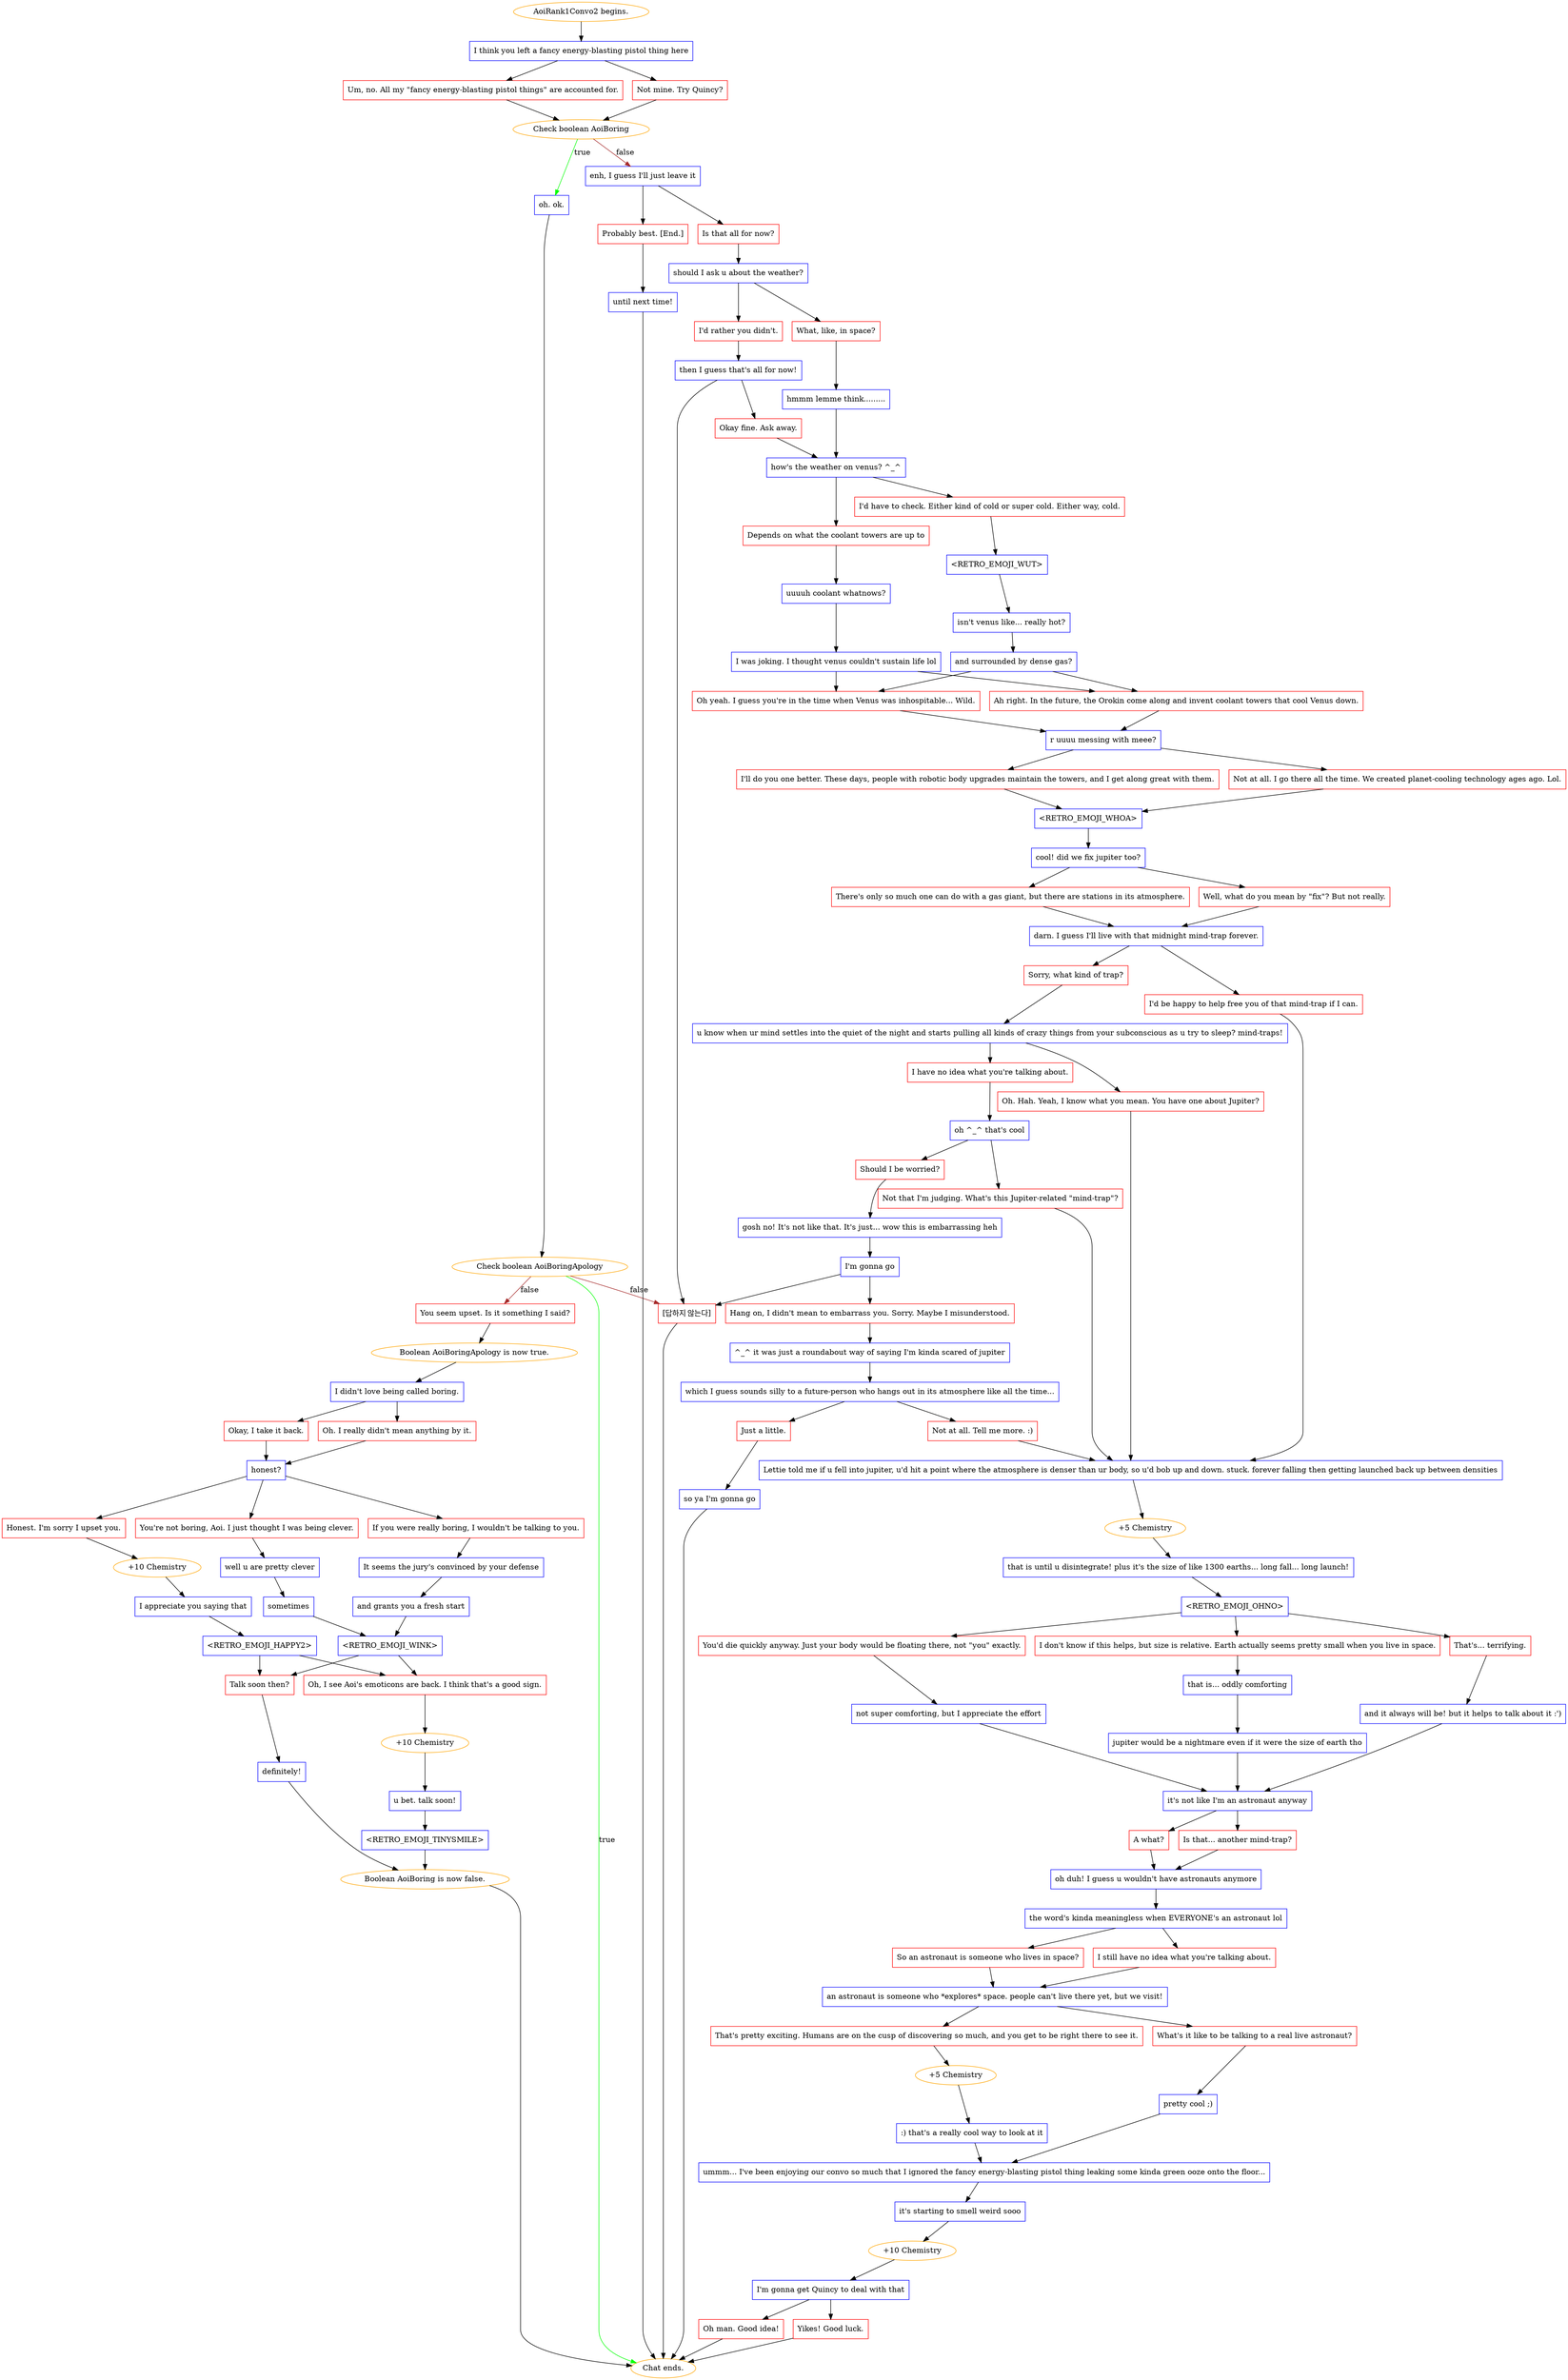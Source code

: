 digraph {
	"AoiRank1Convo2 begins." [color=orange];
		"AoiRank1Convo2 begins." -> j1596102188;
	j1596102188 [label="I think you left a fancy energy-blasting pistol thing here",shape=box,color=blue];
		j1596102188 -> j1207495724;
		j1596102188 -> j1352318826;
	j1207495724 [label="Um, no. All my \"fancy energy-blasting pistol things\" are accounted for.",shape=box,color=red];
		j1207495724 -> j1067247816;
	j1352318826 [label="Not mine. Try Quincy?",shape=box,color=red];
		j1352318826 -> j1067247816;
	j1067247816 [label="Check boolean AoiBoring",color=orange];
		j1067247816 -> j1738538945 [label=true,color=green];
		j1067247816 -> j2183341976 [label=false,color=brown];
	j1738538945 [label="oh. ok.",shape=box,color=blue];
		j1738538945 -> j3625292769;
	j2183341976 [label="enh, I guess I'll just leave it",shape=box,color=blue];
		j2183341976 -> j1637327238;
		j2183341976 -> j3615492314;
	j3625292769 [label="Check boolean AoiBoringApology",color=orange];
		j3625292769 -> "Chat ends." [label=true,color=green];
		j3625292769 -> j552586886 [label=false,color=brown];
		j3625292769 -> j1205293155 [label=false,color=brown];
	j1637327238 [label="Is that all for now?",shape=box,color=red];
		j1637327238 -> j2668378289;
	j3615492314 [label="Probably best. [End.]",shape=box,color=red];
		j3615492314 -> j409680476;
	"Chat ends." [color=orange];
	j552586886 [label="You seem upset. Is it something I said?",shape=box,color=red];
		j552586886 -> j1523553541;
	j1205293155 [label="[답하지 않는다]",shape=box,color=red];
		j1205293155 -> "Chat ends.";
	j2668378289 [label="should I ask u about the weather?",shape=box,color=blue];
		j2668378289 -> j838354994;
		j2668378289 -> j1523064306;
	j409680476 [label="until next time!",shape=box,color=blue];
		j409680476 -> "Chat ends.";
	j1523553541 [label="Boolean AoiBoringApology is now true.",color=orange];
		j1523553541 -> j2816050211;
	j838354994 [label="What, like, in space?",shape=box,color=red];
		j838354994 -> j537054301;
	j1523064306 [label="I'd rather you didn't.",shape=box,color=red];
		j1523064306 -> j3392694697;
	j2816050211 [label="I didn't love being called boring.",shape=box,color=blue];
		j2816050211 -> j4103757100;
		j2816050211 -> j3248782551;
	j537054301 [label="hmmm lemme think.........",shape=box,color=blue];
		j537054301 -> j1871999089;
	j3392694697 [label="then I guess that's all for now!",shape=box,color=blue];
		j3392694697 -> j1037210265;
		j3392694697 -> j1205293155;
	j4103757100 [label="Oh. I really didn't mean anything by it.",shape=box,color=red];
		j4103757100 -> j722228267;
	j3248782551 [label="Okay, I take it back.",shape=box,color=red];
		j3248782551 -> j722228267;
	j1871999089 [label="how's the weather on venus? ^_^",shape=box,color=blue];
		j1871999089 -> j4146323677;
		j1871999089 -> j1269714155;
	j1037210265 [label="Okay fine. Ask away.",shape=box,color=red];
		j1037210265 -> j1871999089;
	j722228267 [label="honest?",shape=box,color=blue];
		j722228267 -> j607818119;
		j722228267 -> j4251733183;
		j722228267 -> j1464490801;
	j4146323677 [label="Depends on what the coolant towers are up to",shape=box,color=red];
		j4146323677 -> j3803976093;
	j1269714155 [label="I'd have to check. Either kind of cold or super cold. Either way, cold.",shape=box,color=red];
		j1269714155 -> j1354249613;
	j607818119 [label="Honest. I'm sorry I upset you.",shape=box,color=red];
		j607818119 -> j1128320507;
	j4251733183 [label="You're not boring, Aoi. I just thought I was being clever.",shape=box,color=red];
		j4251733183 -> j3640531452;
	j1464490801 [label="If you were really boring, I wouldn't be talking to you.",shape=box,color=red];
		j1464490801 -> j1848852541;
	j3803976093 [label="uuuuh coolant whatnows?",shape=box,color=blue];
		j3803976093 -> j3239886361;
	j1354249613 [label="<RETRO_EMOJI_WUT>",shape=box,color=blue];
		j1354249613 -> j1580784999;
	j1128320507 [label="+10 Chemistry",color=orange];
		j1128320507 -> j1868275316;
	j3640531452 [label="well u are pretty clever",shape=box,color=blue];
		j3640531452 -> j1043162640;
	j1848852541 [label="It seems the jury's convinced by your defense",shape=box,color=blue];
		j1848852541 -> j2700330452;
	j3239886361 [label="I was joking. I thought venus couldn't sustain life lol",shape=box,color=blue];
		j3239886361 -> j976234040;
		j3239886361 -> j2349466573;
	j1580784999 [label="isn't venus like... really hot?",shape=box,color=blue];
		j1580784999 -> j3254302807;
	j1868275316 [label="I appreciate you saying that",shape=box,color=blue];
		j1868275316 -> j4184673304;
	j1043162640 [label="sometimes",shape=box,color=blue];
		j1043162640 -> j2369802586;
	j2700330452 [label="and grants you a fresh start",shape=box,color=blue];
		j2700330452 -> j2369802586;
	j976234040 [label="Oh yeah. I guess you're in the time when Venus was inhospitable... Wild.",shape=box,color=red];
		j976234040 -> j4134194553;
	j2349466573 [label="Ah right. In the future, the Orokin come along and invent coolant towers that cool Venus down.",shape=box,color=red];
		j2349466573 -> j4134194553;
	j3254302807 [label="and surrounded by dense gas?",shape=box,color=blue];
		j3254302807 -> j976234040;
		j3254302807 -> j2349466573;
	j4184673304 [label="<RETRO_EMOJI_HAPPY2>",shape=box,color=blue];
		j4184673304 -> j2660287534;
		j4184673304 -> j654668171;
	j2369802586 [label="<RETRO_EMOJI_WINK>",shape=box,color=blue];
		j2369802586 -> j2660287534;
		j2369802586 -> j654668171;
	j4134194553 [label="r uuuu messing with meee?",shape=box,color=blue];
		j4134194553 -> j953975035;
		j4134194553 -> j413030457;
	j2660287534 [label="Talk soon then?",shape=box,color=red];
		j2660287534 -> j229726318;
	j654668171 [label="Oh, I see Aoi's emoticons are back. I think that's a good sign.",shape=box,color=red];
		j654668171 -> j3155712559;
	j953975035 [label="I'll do you one better. These days, people with robotic body upgrades maintain the towers, and I get along great with them.",shape=box,color=red];
		j953975035 -> j1686294148;
	j413030457 [label="Not at all. I go there all the time. We created planet-cooling technology ages ago. Lol.",shape=box,color=red];
		j413030457 -> j1686294148;
	j229726318 [label="definitely!",shape=box,color=blue];
		j229726318 -> j1984221796;
	j3155712559 [label="+10 Chemistry",color=orange];
		j3155712559 -> j1632428882;
	j1686294148 [label="<RETRO_EMOJI_WHOA>",shape=box,color=blue];
		j1686294148 -> j891642310;
	j1984221796 [label="Boolean AoiBoring is now false.",color=orange];
		j1984221796 -> "Chat ends.";
	j1632428882 [label="u bet. talk soon!",shape=box,color=blue];
		j1632428882 -> j3248434141;
	j891642310 [label="cool! did we fix jupiter too?",shape=box,color=blue];
		j891642310 -> j2073292270;
		j891642310 -> j2850773000;
	j3248434141 [label="<RETRO_EMOJI_TINYSMILE>",shape=box,color=blue];
		j3248434141 -> j1984221796;
	j2073292270 [label="There's only so much one can do with a gas giant, but there are stations in its atmosphere.",shape=box,color=red];
		j2073292270 -> j1082430721;
	j2850773000 [label="Well, what do you mean by \"fix\"? But not really.",shape=box,color=red];
		j2850773000 -> j1082430721;
	j1082430721 [label="darn. I guess I'll live with that midnight mind-trap forever.",shape=box,color=blue];
		j1082430721 -> j3453087474;
		j1082430721 -> j911044932;
	j3453087474 [label="I'd be happy to help free you of that mind-trap if I can.",shape=box,color=red];
		j3453087474 -> j840707741;
	j911044932 [label="Sorry, what kind of trap?",shape=box,color=red];
		j911044932 -> j2104383417;
	j840707741 [label="Lettie told me if u fell into jupiter, u'd hit a point where the atmosphere is denser than ur body, so u'd bob up and down. stuck. forever falling then getting launched back up between densities",shape=box,color=blue];
		j840707741 -> j2779587082;
	j2104383417 [label="u know when ur mind settles into the quiet of the night and starts pulling all kinds of crazy things from your subconscious as u try to sleep? mind-traps!",shape=box,color=blue];
		j2104383417 -> j3787878448;
		j2104383417 -> j1434951048;
	j2779587082 [label="+5 Chemistry",color=orange];
		j2779587082 -> j3268345201;
	j3787878448 [label="Oh. Hah. Yeah, I know what you mean. You have one about Jupiter?",shape=box,color=red];
		j3787878448 -> j840707741;
	j1434951048 [label="I have no idea what you're talking about.",shape=box,color=red];
		j1434951048 -> j3156450296;
	j3268345201 [label="that is until u disintegrate! plus it's the size of like 1300 earths... long fall... long launch!",shape=box,color=blue];
		j3268345201 -> j4089463296;
	j3156450296 [label="oh ^_^ that's cool",shape=box,color=blue];
		j3156450296 -> j4217809006;
		j3156450296 -> j4063001316;
	j4089463296 [label="<RETRO_EMOJI_OHNO>",shape=box,color=blue];
		j4089463296 -> j1106733028;
		j4089463296 -> j4167606298;
		j4089463296 -> j2444566499;
	j4217809006 [label="Not that I'm judging. What's this Jupiter-related \"mind-trap\"?",shape=box,color=red];
		j4217809006 -> j840707741;
	j4063001316 [label="Should I be worried?",shape=box,color=red];
		j4063001316 -> j2965597826;
	j1106733028 [label="That's... terrifying.",shape=box,color=red];
		j1106733028 -> j1151360486;
	j4167606298 [label="You'd die quickly anyway. Just your body would be floating there, not \"you\" exactly.",shape=box,color=red];
		j4167606298 -> j188868832;
	j2444566499 [label="I don't know if this helps, but size is relative. Earth actually seems pretty small when you live in space.",shape=box,color=red];
		j2444566499 -> j2563431968;
	j2965597826 [label="gosh no! It's not like that. It's just... wow this is embarrassing heh",shape=box,color=blue];
		j2965597826 -> j2478057321;
	j1151360486 [label="and it always will be! but it helps to talk about it :')",shape=box,color=blue];
		j1151360486 -> j2857740306;
	j188868832 [label="not super comforting, but I appreciate the effort",shape=box,color=blue];
		j188868832 -> j2857740306;
	j2563431968 [label="that is... oddly comforting",shape=box,color=blue];
		j2563431968 -> j2596835689;
	j2478057321 [label="I'm gonna go",shape=box,color=blue];
		j2478057321 -> j757878353;
		j2478057321 -> j1205293155;
	j2857740306 [label="it's not like I'm an astronaut anyway",shape=box,color=blue];
		j2857740306 -> j31784362;
		j2857740306 -> j2288412734;
	j2596835689 [label="jupiter would be a nightmare even if it were the size of earth tho",shape=box,color=blue];
		j2596835689 -> j2857740306;
	j757878353 [label="Hang on, I didn't mean to embarrass you. Sorry. Maybe I misunderstood.",shape=box,color=red];
		j757878353 -> j2662359167;
	j31784362 [label="A what?",shape=box,color=red];
		j31784362 -> j2250524034;
	j2288412734 [label="Is that... another mind-trap?",shape=box,color=red];
		j2288412734 -> j2250524034;
	j2662359167 [label="^_^ it was just a roundabout way of saying I'm kinda scared of jupiter",shape=box,color=blue];
		j2662359167 -> j2425287146;
	j2250524034 [label="oh duh! I guess u wouldn't have astronauts anymore",shape=box,color=blue];
		j2250524034 -> j4240889599;
	j2425287146 [label="which I guess sounds silly to a future-person who hangs out in its atmosphere like all the time...",shape=box,color=blue];
		j2425287146 -> j3964052914;
		j2425287146 -> j2582943220;
	j4240889599 [label="the word's kinda meaningless when EVERYONE's an astronaut lol",shape=box,color=blue];
		j4240889599 -> j1937008821;
		j4240889599 -> j2087582811;
	j3964052914 [label="Not at all. Tell me more. :)",shape=box,color=red];
		j3964052914 -> j840707741;
	j2582943220 [label="Just a little.",shape=box,color=red];
		j2582943220 -> j2215936611;
	j1937008821 [label="So an astronaut is someone who lives in space?",shape=box,color=red];
		j1937008821 -> j2596935657;
	j2087582811 [label="I still have no idea what you're talking about.",shape=box,color=red];
		j2087582811 -> j2596935657;
	j2215936611 [label="so ya I'm gonna go",shape=box,color=blue];
		j2215936611 -> "Chat ends.";
	j2596935657 [label="an astronaut is someone who *explores* space. people can't live there yet, but we visit!",shape=box,color=blue];
		j2596935657 -> j3656516762;
		j2596935657 -> j2227942693;
	j3656516762 [label="That's pretty exciting. Humans are on the cusp of discovering so much, and you get to be right there to see it.",shape=box,color=red];
		j3656516762 -> j2499395147;
	j2227942693 [label="What's it like to be talking to a real live astronaut?",shape=box,color=red];
		j2227942693 -> j2889697964;
	j2499395147 [label="+5 Chemistry",color=orange];
		j2499395147 -> j1159944759;
	j2889697964 [label="pretty cool ;)",shape=box,color=blue];
		j2889697964 -> j2232605823;
	j1159944759 [label=":) that's a really cool way to look at it",shape=box,color=blue];
		j1159944759 -> j2232605823;
	j2232605823 [label="ummm... I've been enjoying our convo so much that I ignored the fancy energy-blasting pistol thing leaking some kinda green ooze onto the floor...",shape=box,color=blue];
		j2232605823 -> j3813392180;
	j3813392180 [label="it's starting to smell weird sooo",shape=box,color=blue];
		j3813392180 -> j1604803823;
	j1604803823 [label="+10 Chemistry",color=orange];
		j1604803823 -> j3334552726;
	j3334552726 [label="I'm gonna get Quincy to deal with that",shape=box,color=blue];
		j3334552726 -> j2213378131;
		j3334552726 -> j1005947923;
	j2213378131 [label="Yikes! Good luck.",shape=box,color=red];
		j2213378131 -> "Chat ends.";
	j1005947923 [label="Oh man. Good idea!",shape=box,color=red];
		j1005947923 -> "Chat ends.";
}